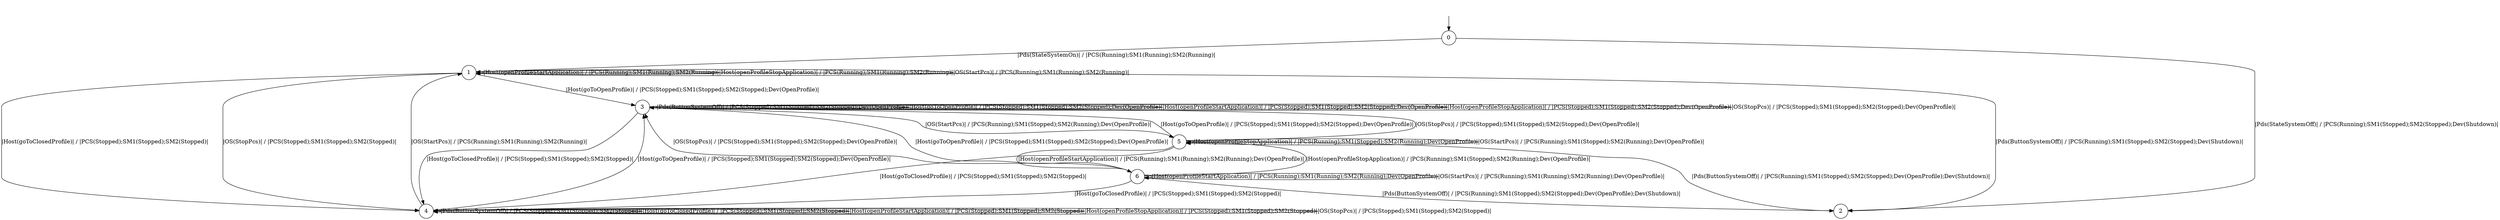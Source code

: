 digraph g {
__start0 [label="" shape="none"];

	s0 [shape="circle" label="0"];
	s1 [shape="circle" label="1"];
	s2 [shape="circle" label="2"];
	s3 [shape="circle" label="3"];
	s4 [shape="circle" label="4"];
	s5 [shape="circle" label="5"];
	s6 [shape="circle" label="6"];
	s0 -> s1 [label="|Pds(StateSystemOn)| / |PCS(Running);SM1(Running);SM2(Running)|"];
	s0 -> s2 [label="|Pds(StateSystemOff)| / |PCS(Running);SM1(Stopped);SM2(Stopped);Dev(Shutdown)|"];
	s1 -> s2 [label="|Pds(ButtonSystemOff)| / |PCS(Running);SM1(Stopped);SM2(Stopped);Dev(Shutdown)|"];
	s1 -> s3 [label="|Host(goToOpenProfile)| / |PCS(Stopped);SM1(Stopped);SM2(Stopped);Dev(OpenProfile)|"];
	s1 -> s4 [label="|Host(goToClosedProfile)| / |PCS(Stopped);SM1(Stopped);SM2(Stopped)|"];
	s1 -> s1 [label="|Host(openProfileStartApplication)| / |PCS(Running);SM1(Running);SM2(Running)|"];
	s1 -> s1 [label="|Host(openProfileStopApplication)| / |PCS(Running);SM1(Running);SM2(Running)|"];
	s1 -> s1 [label="|OS(StartPcs)| / |PCS(Running);SM1(Running);SM2(Running)|"];
	s1 -> s4 [label="|OS(StopPcs)| / |PCS(Stopped);SM1(Stopped);SM2(Stopped)|"];
	s3 -> s3 [label="|Pds(ButtonSystemOff)| / |PCS(Stopped);SM1(Stopped);SM2(Stopped);Dev(OpenProfile)|"];
	s3 -> s3 [label="|Host(goToOpenProfile)| / |PCS(Stopped);SM1(Stopped);SM2(Stopped);Dev(OpenProfile)|"];
	s3 -> s4 [label="|Host(goToClosedProfile)| / |PCS(Stopped);SM1(Stopped);SM2(Stopped)|"];
	s3 -> s3 [label="|Host(openProfileStartApplication)| / |PCS(Stopped);SM1(Stopped);SM2(Stopped);Dev(OpenProfile)|"];
	s3 -> s3 [label="|Host(openProfileStopApplication)| / |PCS(Stopped);SM1(Stopped);SM2(Stopped);Dev(OpenProfile)|"];
	s3 -> s5 [label="|OS(StartPcs)| / |PCS(Running);SM1(Stopped);SM2(Running);Dev(OpenProfile)|"];
	s3 -> s3 [label="|OS(StopPcs)| / |PCS(Stopped);SM1(Stopped);SM2(Stopped);Dev(OpenProfile)|"];
	s4 -> s4 [label="|Pds(ButtonSystemOff)| / |PCS(Stopped);SM1(Stopped);SM2(Stopped)|"];
	s4 -> s3 [label="|Host(goToOpenProfile)| / |PCS(Stopped);SM1(Stopped);SM2(Stopped);Dev(OpenProfile)|"];
	s4 -> s4 [label="|Host(goToClosedProfile)| / |PCS(Stopped);SM1(Stopped);SM2(Stopped)|"];
	s4 -> s4 [label="|Host(openProfileStartApplication)| / |PCS(Stopped);SM1(Stopped);SM2(Stopped)|"];
	s4 -> s4 [label="|Host(openProfileStopApplication)| / |PCS(Stopped);SM1(Stopped);SM2(Stopped)|"];
	s4 -> s1 [label="|OS(StartPcs)| / |PCS(Running);SM1(Running);SM2(Running)|"];
	s4 -> s4 [label="|OS(StopPcs)| / |PCS(Stopped);SM1(Stopped);SM2(Stopped)|"];
	s5 -> s2 [label="|Pds(ButtonSystemOff)| / |PCS(Running);SM1(Stopped);SM2(Stopped);Dev(OpenProfile);Dev(Shutdown)|"];
	s5 -> s3 [label="|Host(goToOpenProfile)| / |PCS(Stopped);SM1(Stopped);SM2(Stopped);Dev(OpenProfile)|"];
	s5 -> s4 [label="|Host(goToClosedProfile)| / |PCS(Stopped);SM1(Stopped);SM2(Stopped)|"];
	s5 -> s6 [label="|Host(openProfileStartApplication)| / |PCS(Running);SM1(Running);SM2(Running);Dev(OpenProfile)|"];
	s5 -> s5 [label="|Host(openProfileStopApplication)| / |PCS(Running);SM1(Stopped);SM2(Running);Dev(OpenProfile)|"];
	s5 -> s5 [label="|OS(StartPcs)| / |PCS(Running);SM1(Stopped);SM2(Running);Dev(OpenProfile)|"];
	s5 -> s3 [label="|OS(StopPcs)| / |PCS(Stopped);SM1(Stopped);SM2(Stopped);Dev(OpenProfile)|"];
	s6 -> s2 [label="|Pds(ButtonSystemOff)| / |PCS(Running);SM1(Stopped);SM2(Stopped);Dev(OpenProfile);Dev(Shutdown)|"];
	s6 -> s3 [label="|Host(goToOpenProfile)| / |PCS(Stopped);SM1(Stopped);SM2(Stopped);Dev(OpenProfile)|"];
	s6 -> s4 [label="|Host(goToClosedProfile)| / |PCS(Stopped);SM1(Stopped);SM2(Stopped)|"];
	s6 -> s6 [label="|Host(openProfileStartApplication)| / |PCS(Running);SM1(Running);SM2(Running);Dev(OpenProfile)|"];
	s6 -> s5 [label="|Host(openProfileStopApplication)| / |PCS(Running);SM1(Stopped);SM2(Running);Dev(OpenProfile)|"];
	s6 -> s6 [label="|OS(StartPcs)| / |PCS(Running);SM1(Running);SM2(Running);Dev(OpenProfile)|"];
	s6 -> s3 [label="|OS(StopPcs)| / |PCS(Stopped);SM1(Stopped);SM2(Stopped);Dev(OpenProfile)|"];

__start0 -> s0;
}
